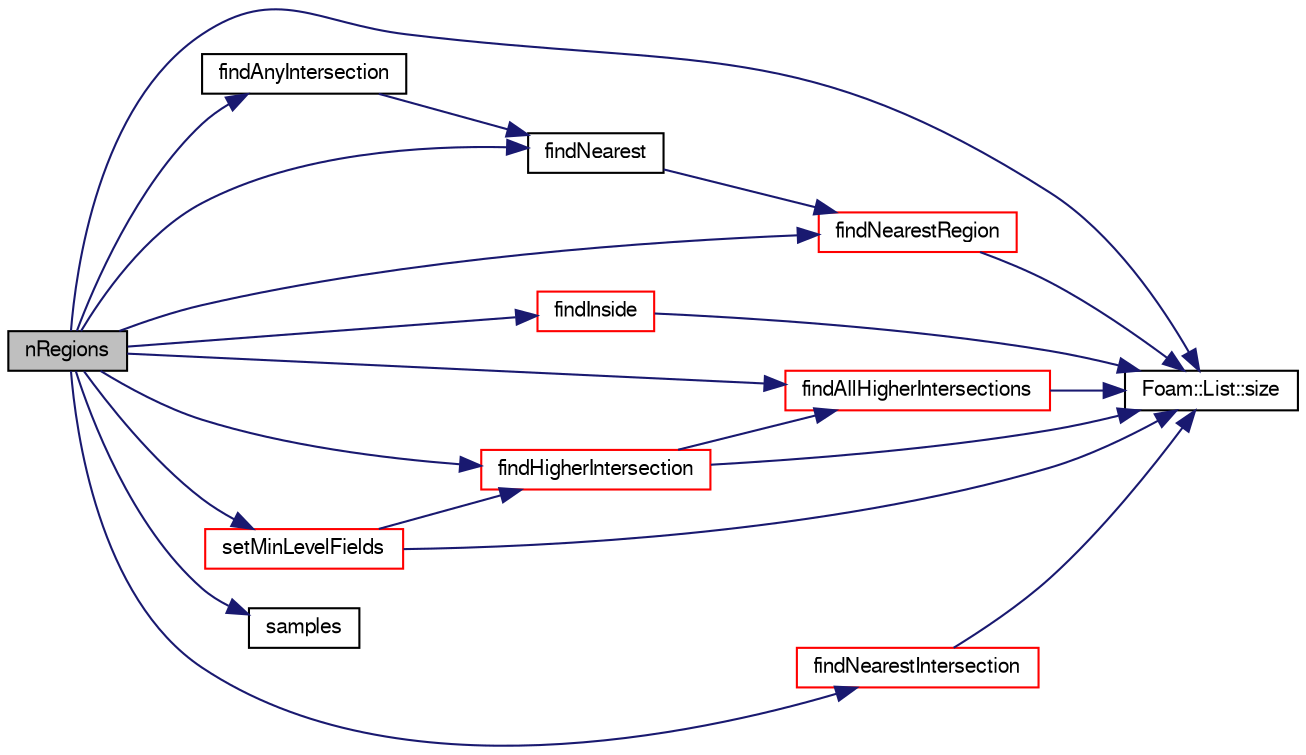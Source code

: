 digraph "nRegions"
{
  bgcolor="transparent";
  edge [fontname="FreeSans",fontsize="10",labelfontname="FreeSans",labelfontsize="10"];
  node [fontname="FreeSans",fontsize="10",shape=record];
  rankdir="LR";
  Node470 [label="nRegions",height=0.2,width=0.4,color="black", fillcolor="grey75", style="filled", fontcolor="black"];
  Node470 -> Node471 [color="midnightblue",fontsize="10",style="solid",fontname="FreeSans"];
  Node471 [label="findAllHigherIntersections",height=0.2,width=0.4,color="red",URL="$a24686.html#a2ddfa4de0fa7882bd33975fe7d96acbf",tooltip="Find all intersections of edge. Unsorted order. "];
  Node471 -> Node473 [color="midnightblue",fontsize="10",style="solid",fontname="FreeSans"];
  Node473 [label="Foam::List::size",height=0.2,width=0.4,color="black",URL="$a25694.html#a8a5f6fa29bd4b500caf186f60245b384",tooltip="Override size to be inconsistent with allocated storage. "];
  Node470 -> Node478 [color="midnightblue",fontsize="10",style="solid",fontname="FreeSans"];
  Node478 [label="findAnyIntersection",height=0.2,width=0.4,color="black",URL="$a24686.html#a9db4f11cc7983f27c8fa113664b46330",tooltip="Used for debugging only: find intersection of edge. "];
  Node478 -> Node479 [color="midnightblue",fontsize="10",style="solid",fontname="FreeSans"];
  Node479 [label="findNearest",height=0.2,width=0.4,color="black",URL="$a24686.html#a3e311ebb96da615d7859bbedd4c69617",tooltip="Find nearest point on surfaces. "];
  Node479 -> Node480 [color="midnightblue",fontsize="10",style="solid",fontname="FreeSans"];
  Node480 [label="findNearestRegion",height=0.2,width=0.4,color="red",URL="$a24686.html#a80e23a2f389ab4ce2d741d30fa067985",tooltip="Find nearest point on surfaces. Return surface and region on. "];
  Node480 -> Node473 [color="midnightblue",fontsize="10",style="solid",fontname="FreeSans"];
  Node470 -> Node482 [color="midnightblue",fontsize="10",style="solid",fontname="FreeSans"];
  Node482 [label="findHigherIntersection",height=0.2,width=0.4,color="red",URL="$a24686.html#ab922b885ce753bb5ea4242b5d15f8cee",tooltip="Find intersection of edge. Return -1 or first surface. "];
  Node482 -> Node473 [color="midnightblue",fontsize="10",style="solid",fontname="FreeSans"];
  Node482 -> Node471 [color="midnightblue",fontsize="10",style="solid",fontname="FreeSans"];
  Node470 -> Node508 [color="midnightblue",fontsize="10",style="solid",fontname="FreeSans"];
  Node508 [label="findInside",height=0.2,width=0.4,color="red",URL="$a24686.html#a804dd002fc24ade569c6f6a063d3027e",tooltip="Detect if a point is &#39;inside&#39; (closed) surfaces. "];
  Node508 -> Node473 [color="midnightblue",fontsize="10",style="solid",fontname="FreeSans"];
  Node470 -> Node479 [color="midnightblue",fontsize="10",style="solid",fontname="FreeSans"];
  Node470 -> Node556 [color="midnightblue",fontsize="10",style="solid",fontname="FreeSans"];
  Node556 [label="findNearestIntersection",height=0.2,width=0.4,color="red",URL="$a24686.html#acf97c614655ec4074abaa9c582fff90f",tooltip="Find intersection nearest to the endpoints. surface1,2 are. "];
  Node556 -> Node473 [color="midnightblue",fontsize="10",style="solid",fontname="FreeSans"];
  Node470 -> Node480 [color="midnightblue",fontsize="10",style="solid",fontname="FreeSans"];
  Node470 -> Node558 [color="midnightblue",fontsize="10",style="solid",fontname="FreeSans"];
  Node558 [label="samples",height=0.2,width=0.4,color="black",URL="$a38939.html#a14d38e99c2caf50fd9f0aa0d5ef88e3b"];
  Node470 -> Node559 [color="midnightblue",fontsize="10",style="solid",fontname="FreeSans"];
  Node559 [label="setMinLevelFields",height=0.2,width=0.4,color="red",URL="$a24686.html#ad4b11621a132f1dc63549c371e1afdcd",tooltip="Calculate minLevelFields. "];
  Node559 -> Node473 [color="midnightblue",fontsize="10",style="solid",fontname="FreeSans"];
  Node559 -> Node482 [color="midnightblue",fontsize="10",style="solid",fontname="FreeSans"];
  Node470 -> Node473 [color="midnightblue",fontsize="10",style="solid",fontname="FreeSans"];
}

